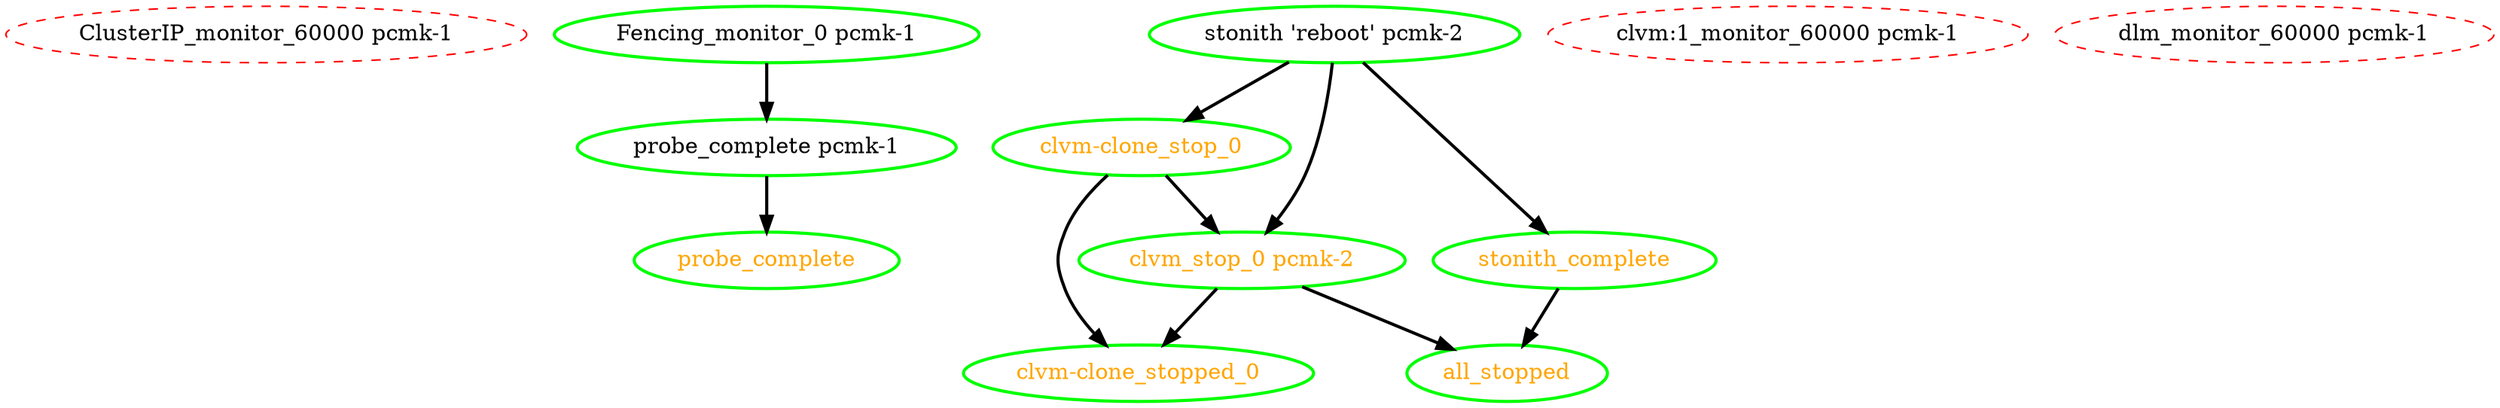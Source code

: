 digraph "g" {
"ClusterIP_monitor_60000 pcmk-1" [ style=dashed color="red" fontcolor="black"]
"Fencing_monitor_0 pcmk-1" -> "probe_complete pcmk-1" [ style = bold]
"Fencing_monitor_0 pcmk-1" [ style=bold color="green" fontcolor="black"]
"all_stopped" [ style=bold color="green" fontcolor="orange"]
"clvm-clone_stop_0" -> "clvm-clone_stopped_0" [ style = bold]
"clvm-clone_stop_0" -> "clvm_stop_0 pcmk-2" [ style = bold]
"clvm-clone_stop_0" [ style=bold color="green" fontcolor="orange"]
"clvm-clone_stopped_0" [ style=bold color="green" fontcolor="orange"]
"clvm:1_monitor_60000 pcmk-1" [ style=dashed color="red" fontcolor="black"]
"clvm_stop_0 pcmk-2" -> "all_stopped" [ style = bold]
"clvm_stop_0 pcmk-2" -> "clvm-clone_stopped_0" [ style = bold]
"clvm_stop_0 pcmk-2" [ style=bold color="green" fontcolor="orange"]
"dlm_monitor_60000 pcmk-1" [ style=dashed color="red" fontcolor="black"]
"probe_complete pcmk-1" -> "probe_complete" [ style = bold]
"probe_complete pcmk-1" [ style=bold color="green" fontcolor="black"]
"probe_complete" [ style=bold color="green" fontcolor="orange"]
"stonith 'reboot' pcmk-2" -> "clvm-clone_stop_0" [ style = bold]
"stonith 'reboot' pcmk-2" -> "clvm_stop_0 pcmk-2" [ style = bold]
"stonith 'reboot' pcmk-2" -> "stonith_complete" [ style = bold]
"stonith 'reboot' pcmk-2" [ style=bold color="green" fontcolor="black"]
"stonith_complete" -> "all_stopped" [ style = bold]
"stonith_complete" [ style=bold color="green" fontcolor="orange"]
}
